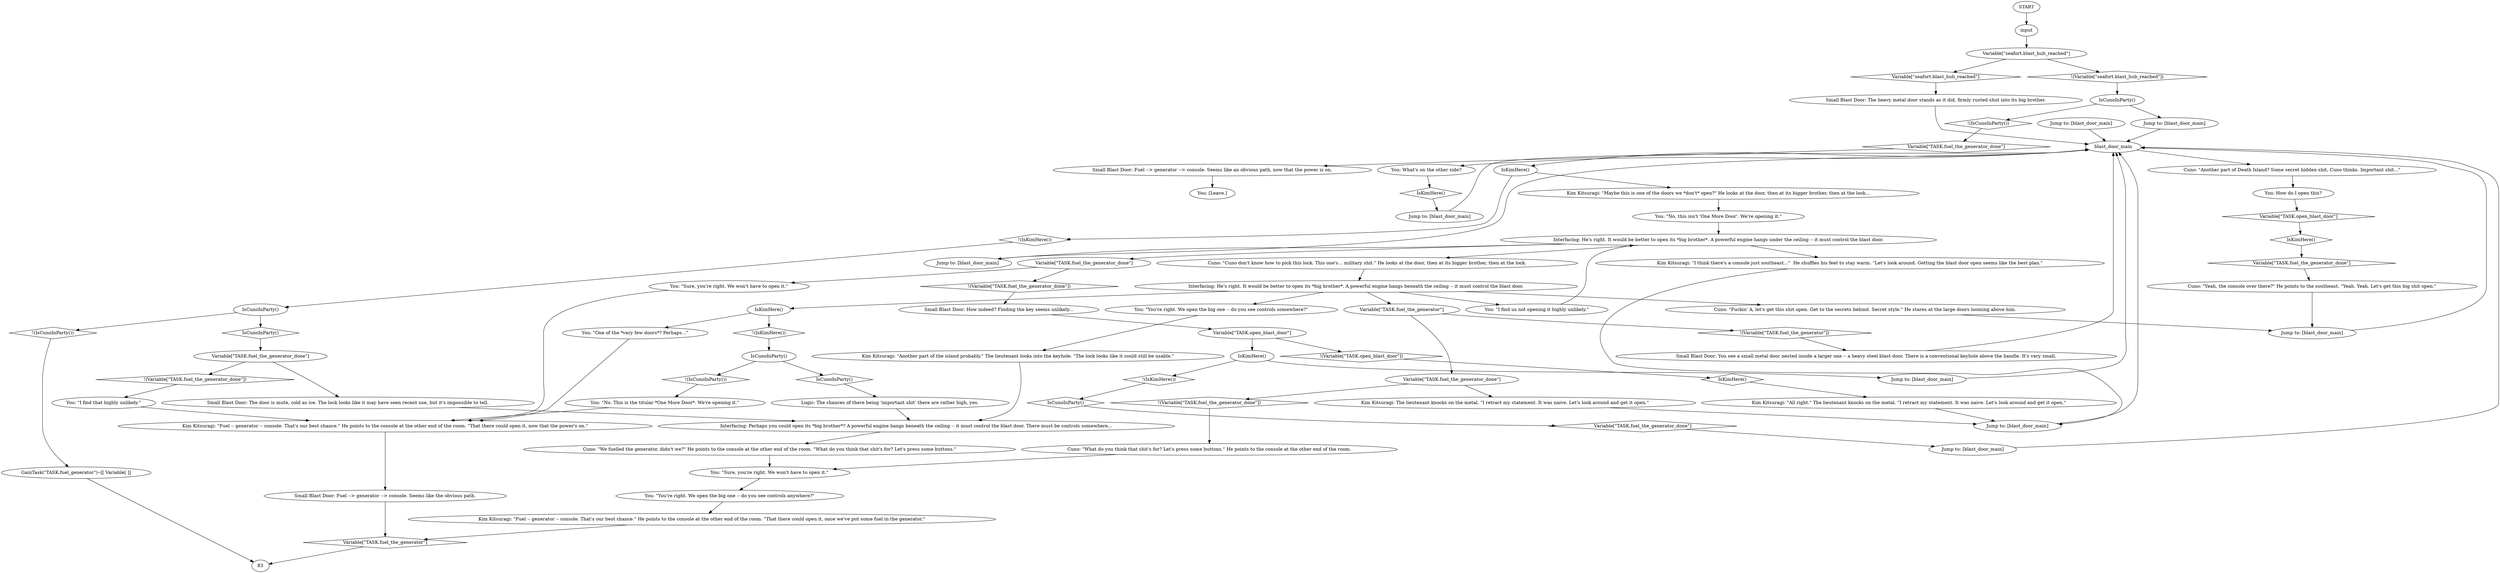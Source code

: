 # SEAFORT INT / BLAST DOOR
# blast door interactable dialogue. (this is closed, no way to open, open from console if has fuel in)
# ==================================================
digraph G {
	  0 [label="START"];
	  1 [label="input"];
	  2 [label="Cuno: \"What do you think that shit's for? Let's press some buttons.\" He points to the console at the other end of the room."];
	  3 [label="Jump to: [blast_door_main]"];
	  4 [label="blast_door_main"];
	  5 [label="IsCunoInParty()"];
	  6 [label="IsCunoInParty()", shape=diamond];
	  7 [label="!(IsCunoInParty())", shape=diamond];
	  8 [label="Jump to: [blast_door_main]"];
	  9 [label="Variable[\"seafort.blast_hub_reached\"]"];
	  10 [label="Variable[\"seafort.blast_hub_reached\"]", shape=diamond];
	  11 [label="!(Variable[\"seafort.blast_hub_reached\"])", shape=diamond];
	  12 [label="You: What's on the other side?"];
	  13 [label="You: \"You're right. We open the big one -- do you see controls somewhere?\""];
	  14 [label="IsCunoInParty()"];
	  15 [label="IsCunoInParty()", shape=diamond];
	  16 [label="!(IsCunoInParty())", shape=diamond];
	  17 [label="Small Blast Door: The heavy metal door stands as it did, firmly rusted shut into its big brother."];
	  18 [label="Small Blast Door: Fuel --> generator --> console. Seems like an obvious path, now that the power is on."];
	  19 [label="Interfacing: He's right. It would be better to open its *big brother*. A powerful engine hangs beneath the ceiling -- it must control the blast door."];
	  20 [label="Jump to: [blast_door_main]"];
	  21 [label="You: [Leave.]"];
	  22 [label="IsKimHere()"];
	  23 [label="IsKimHere()", shape=diamond];
	  24 [label="!(IsKimHere())", shape=diamond];
	  25 [label="Kim Kitsuragi: \"Maybe this is one of the doors we *don't* open?\" He looks at the door, then at its bigger brother, then at the lock…"];
	  26 [label="Kim Kitsuragi: \"All right.\" The lieutenant knocks on the metal. \"I retract my statement. It was naive. Let's look around and get it open.\""];
	  27 [label="Interfacing: He's right. It would be better to open its *big brother*. A powerful engine hangs under the ceiling -- it must control the blast door."];
	  28 [label="You: \"No, this isn't 'One More Door'. We're opening it.\""];
	  29 [label="Jump to: [blast_door_main]"];
	  30 [label="Small Blast Door: Fuel --> generator --> console. Seems like the obvious path."];
	  31 [label="You: \"I find that highly unlikely.\""];
	  32 [label="IsKimHere()"];
	  33 [label="IsKimHere()", shape=diamond];
	  34 [label="!(IsKimHere())", shape=diamond];
	  35 [label="You: \"One of the *very few doors*? Perhaps...\""];
	  36 [label="Cuno: \"Fuckin' A, let's get this shit open. Get to the secrets behind. Secret style.\" He stares at the large doors looming above him."];
	  37 [label="Kim Kitsuragi: \"Fuel -- generator -- console. That's our best chance.\" He points to the console at the other end of the room. \"That there could open it, now that the power's on.\""];
	  38 [label="Cuno: \"Yeah, the console over there?\" He points to the southeast. \"Yeah. Yeah. Let's get this big shit open.\""];
	  39 [label="Kim Kitsuragi: \"Another part of the island probably.\" The lieutenant looks into the keyhole. \"The lock looks like it could still be usable.\""];
	  40 [label="Jump to: [blast_door_main]"];
	  41 [label="Interfacing: Perhaps you could open its *big brother*? A powerful engine hangs beneath the ceiling -- it must control the blast door. There must be controls somewhere..."];
	  42 [label="Variable[\"TASK.open_blast_door\"]"];
	  43 [label="Variable[\"TASK.open_blast_door\"]", shape=diamond];
	  44 [label="!(Variable[\"TASK.open_blast_door\"])", shape=diamond];
	  45 [label="IsKimHere()"];
	  46 [label="IsKimHere()", shape=diamond];
	  47 [label="!(IsKimHere())", shape=diamond];
	  48 [label="Jump to: [blast_door_main]"];
	  49 [label="Cuno: \"We fuelled the generator, didn't we?\" He points to the console at the other end of the room. \"What do you think that shit's for? Let's press some buttons.\""];
	  50 [label="Jump to: [blast_door_main]"];
	  51 [label="You: \"Sure, you're right. We won't have to open it.\""];
	  52 [label="Kim Kitsuragi: \"I think there's a console just southeast...\"  He shuffles his feet to stay warm. \"Let's look around. Getting the blast door open seems like the best plan.\""];
	  53 [label="Kim Kitsuragi: \"Fuel -- generator -- console. That's our best chance.\" He points to the console at the other end of the room. \"That there could open it, once we've put some fuel in the generator.\""];
	  54 [label="Small Blast Door: How indeed? Finding the key seems unlikely..."];
	  55 [label="You: \"No. This is the titular *One More Door*. We're opening it.\""];
	  56 [label="Variable[\"TASK.fuel_the_generator\"]"];
	  57 [label="Variable[\"TASK.fuel_the_generator\"]", shape=diamond];
	  58 [label="!(Variable[\"TASK.fuel_the_generator\"])", shape=diamond];
	  59 [label="Variable[\"TASK.fuel_the_generator_done\"]"];
	  60 [label="Variable[\"TASK.fuel_the_generator_done\"]", shape=diamond];
	  61 [label="!(Variable[\"TASK.fuel_the_generator_done\"])", shape=diamond];
	  62 [label="Kim Kitsuragi: The lieutenant knocks on the metal. \"I retract my statement. It was naive. Let's look around and get it open.\""];
	  63 [label="You: \"You're right. We open the big one -- do you see controls anywhere?\""];
	  64 [label="Variable[\"TASK.fuel_the_generator_done\"]"];
	  65 [label="Variable[\"TASK.fuel_the_generator_done\"]", shape=diamond];
	  66 [label="!(Variable[\"TASK.fuel_the_generator_done\"])", shape=diamond];
	  67 [label="You: \"Sure, you're right. We won't have to open it.\""];
	  68 [label="You: \"I find us not opening it highly unlikely.\""];
	  69 [label="Cuno: \"Cuno don't know how to pick this lock. This one's... military shit.\" He looks at the door, then at its bigger brother, then at the lock."];
	  70 [label="Logic: The chances of there being 'important shit' there are rather high, yes."];
	  71 [label="You: How do I open this?"];
	  72 [label="Cuno: \"Another part of Death Island? Some secret hidden shit, Cuno thinks. Important shit...\""];
	  73 [label="Variable[\"TASK.fuel_the_generator_done\"]"];
	  74 [label="Variable[\"TASK.fuel_the_generator_done\"]", shape=diamond];
	  75 [label="!(Variable[\"TASK.fuel_the_generator_done\"])", shape=diamond];
	  76 [label="Small Blast Door: The door is mute, cold as ice. The lock looks like it may have seen recent use, but it's impossible to tell."];
	  77 [label="GainTask(\"TASK.fuel_generator\")--[[ Variable[ ]]"];
	  78 [label="Small Blast Door: You see a small metal door nested inside a larger one -- a heavy steel blast door. There is a conventional keyhole above the handle. It's very small."];
	  79 [label="IsCunoInParty()"];
	  80 [label="IsCunoInParty()", shape=diamond];
	  81 [label="!(IsCunoInParty())", shape=diamond];
	  82 [label="Jump to: [blast_door_main]"];
	  0 -> 1
	  1 -> 9
	  2 -> 51
	  3 -> 4
	  4 -> 72
	  4 -> 12
	  4 -> 22
	  5 -> 6
	  5 -> 7
	  6 -> 70
	  7 -> 55
	  8 -> 4
	  9 -> 10
	  9 -> 11
	  10 -> 17
	  11 -> 79
	  12 -> 23
	  13 -> 39
	  14 -> 16
	  14 -> 15
	  15 -> 73
	  16 -> 77
	  17 -> 4
	  18 -> 21
	  19 -> 32
	  19 -> 36
	  19 -> 68
	  19 -> 13
	  19 -> 56
	  20 -> 4
	  22 -> 24
	  22 -> 25
	  23 -> 40
	  24 -> 14
	  25 -> 28
	  26 -> 8
	  27 -> 64
	  27 -> 69
	  27 -> 29
	  27 -> 52
	  28 -> 27
	  29 -> 4
	  30 -> 57
	  31 -> 37
	  32 -> 34
	  32 -> 35
	  33 -> 26
	  34 -> 5
	  35 -> 37
	  36 -> 3
	  37 -> 30
	  38 -> 3
	  39 -> 41
	  40 -> 4
	  41 -> 49
	  42 -> 44
	  42 -> 45
	  43 -> 46
	  44 -> 33
	  45 -> 48
	  45 -> 47
	  46 -> 65
	  47 -> 80
	  48 -> 4
	  49 -> 51
	  50 -> 4
	  51 -> 63
	  52 -> 8
	  53 -> 57
	  54 -> 42
	  55 -> 37
	  56 -> 58
	  56 -> 59
	  57 -> 83
	  58 -> 78
	  59 -> 61
	  59 -> 62
	  60 -> 50
	  61 -> 2
	  62 -> 8
	  63 -> 53
	  64 -> 66
	  64 -> 67
	  65 -> 38
	  66 -> 54
	  67 -> 37
	  68 -> 27
	  69 -> 19
	  70 -> 41
	  71 -> 43
	  72 -> 71
	  73 -> 75
	  73 -> 76
	  74 -> 18
	  75 -> 31
	  76 -> 41
	  77 -> 83
	  78 -> 4
	  79 -> 81
	  79 -> 82
	  80 -> 60
	  81 -> 74
	  82 -> 4
}

